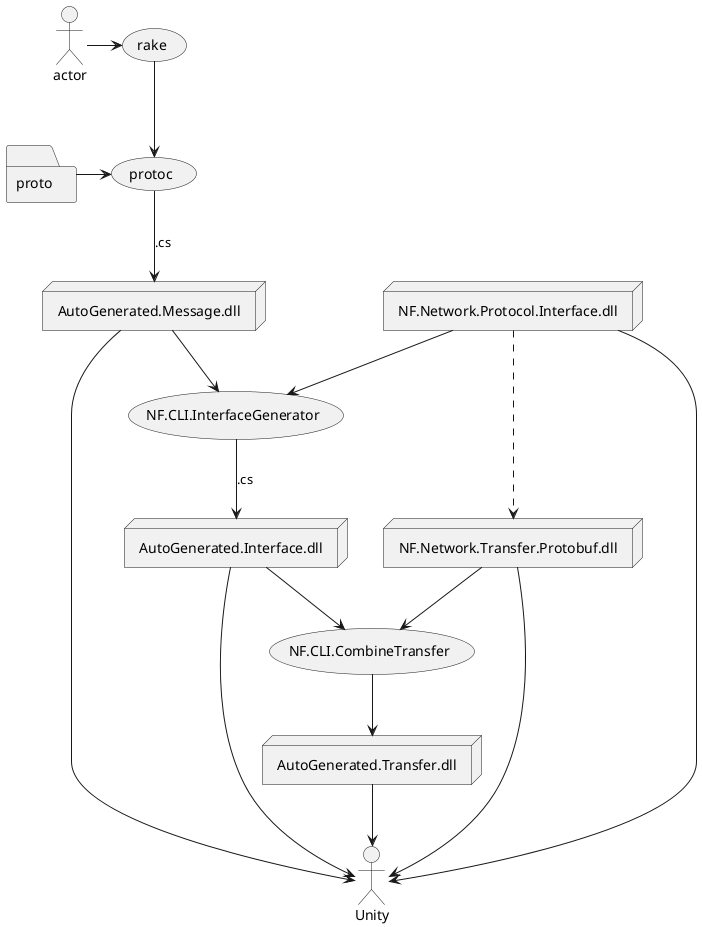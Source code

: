 @startuml
folder proto
node AutoGenerated.Message.dll
node AutoGenerated.Interface.dll
node AutoGenerated.Transfer.dll
node NF.Network.Transfer.Protobuf.dll
node NF.Network.Protocol.Interface.dll

actor -> (rake)


(rake) --> (protoc)
(proto) -> (protoc)
(protoc) --> (AutoGenerated.Message.dll) : .cs
(AutoGenerated.Message.dll) --> (NF.CLI.InterfaceGenerator)
(NF.Network.Protocol.Interface.dll) --> (NF.CLI.InterfaceGenerator)
(NF.CLI.InterfaceGenerator) --> (AutoGenerated.Interface.dll) : .cs
(AutoGenerated.Interface.dll) --> (NF.CLI.CombineTransfer)
(NF.Network.Protocol.Interface.dll) ..> (NF.Network.Transfer.Protobuf.dll)
(NF.Network.Transfer.Protobuf.dll) --> (NF.CLI.CombineTransfer)
(NF.CLI.CombineTransfer) --> (AutoGenerated.Transfer.dll)



(NF.Network.Protocol.Interface.dll) --> Unity
(NF.Network.Transfer.Protobuf.dll) --> Unity
(AutoGenerated.Message.dll) --> Unity
(AutoGenerated.Transfer.dll) --> Unity
(AutoGenerated.Interface.dll) --> Unity

@enduml
